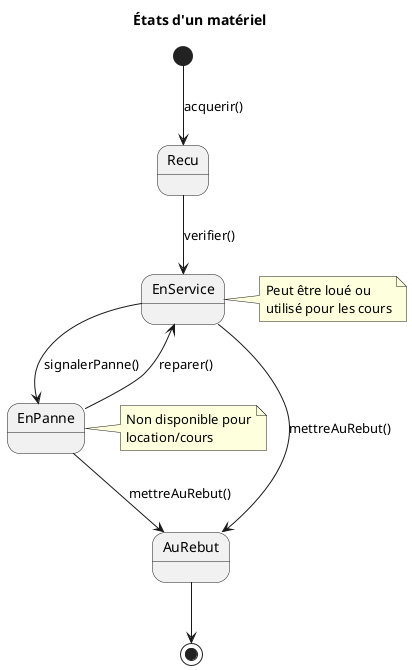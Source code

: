 @startuml
    title États d'un matériel

    [*] --> Recu: acquerir()
    Recu --> EnService: verifier()
    EnService --> EnPanne: signalerPanne()
    EnPanne --> EnService: reparer()
    EnPanne --> AuRebut: mettreAuRebut()
    EnService --> AuRebut: mettreAuRebut()
    AuRebut --> [*]

    note right of EnService
        Peut être loué ou
        utilisé pour les cours
    end note

    note right of EnPanne
        Non disponible pour
        location/cours
    end note
@enduml
